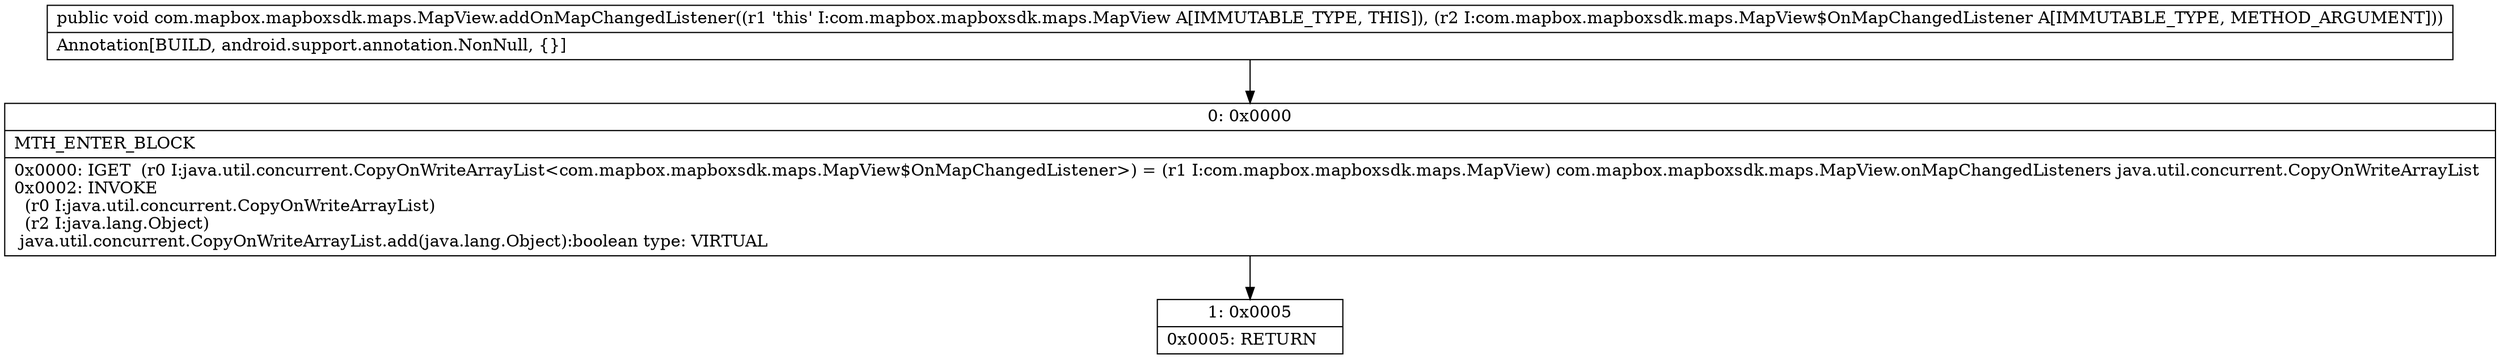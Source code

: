 digraph "CFG forcom.mapbox.mapboxsdk.maps.MapView.addOnMapChangedListener(Lcom\/mapbox\/mapboxsdk\/maps\/MapView$OnMapChangedListener;)V" {
Node_0 [shape=record,label="{0\:\ 0x0000|MTH_ENTER_BLOCK\l|0x0000: IGET  (r0 I:java.util.concurrent.CopyOnWriteArrayList\<com.mapbox.mapboxsdk.maps.MapView$OnMapChangedListener\>) = (r1 I:com.mapbox.mapboxsdk.maps.MapView) com.mapbox.mapboxsdk.maps.MapView.onMapChangedListeners java.util.concurrent.CopyOnWriteArrayList \l0x0002: INVOKE  \l  (r0 I:java.util.concurrent.CopyOnWriteArrayList)\l  (r2 I:java.lang.Object)\l java.util.concurrent.CopyOnWriteArrayList.add(java.lang.Object):boolean type: VIRTUAL \l}"];
Node_1 [shape=record,label="{1\:\ 0x0005|0x0005: RETURN   \l}"];
MethodNode[shape=record,label="{public void com.mapbox.mapboxsdk.maps.MapView.addOnMapChangedListener((r1 'this' I:com.mapbox.mapboxsdk.maps.MapView A[IMMUTABLE_TYPE, THIS]), (r2 I:com.mapbox.mapboxsdk.maps.MapView$OnMapChangedListener A[IMMUTABLE_TYPE, METHOD_ARGUMENT]))  | Annotation[BUILD, android.support.annotation.NonNull, \{\}]\l}"];
MethodNode -> Node_0;
Node_0 -> Node_1;
}

